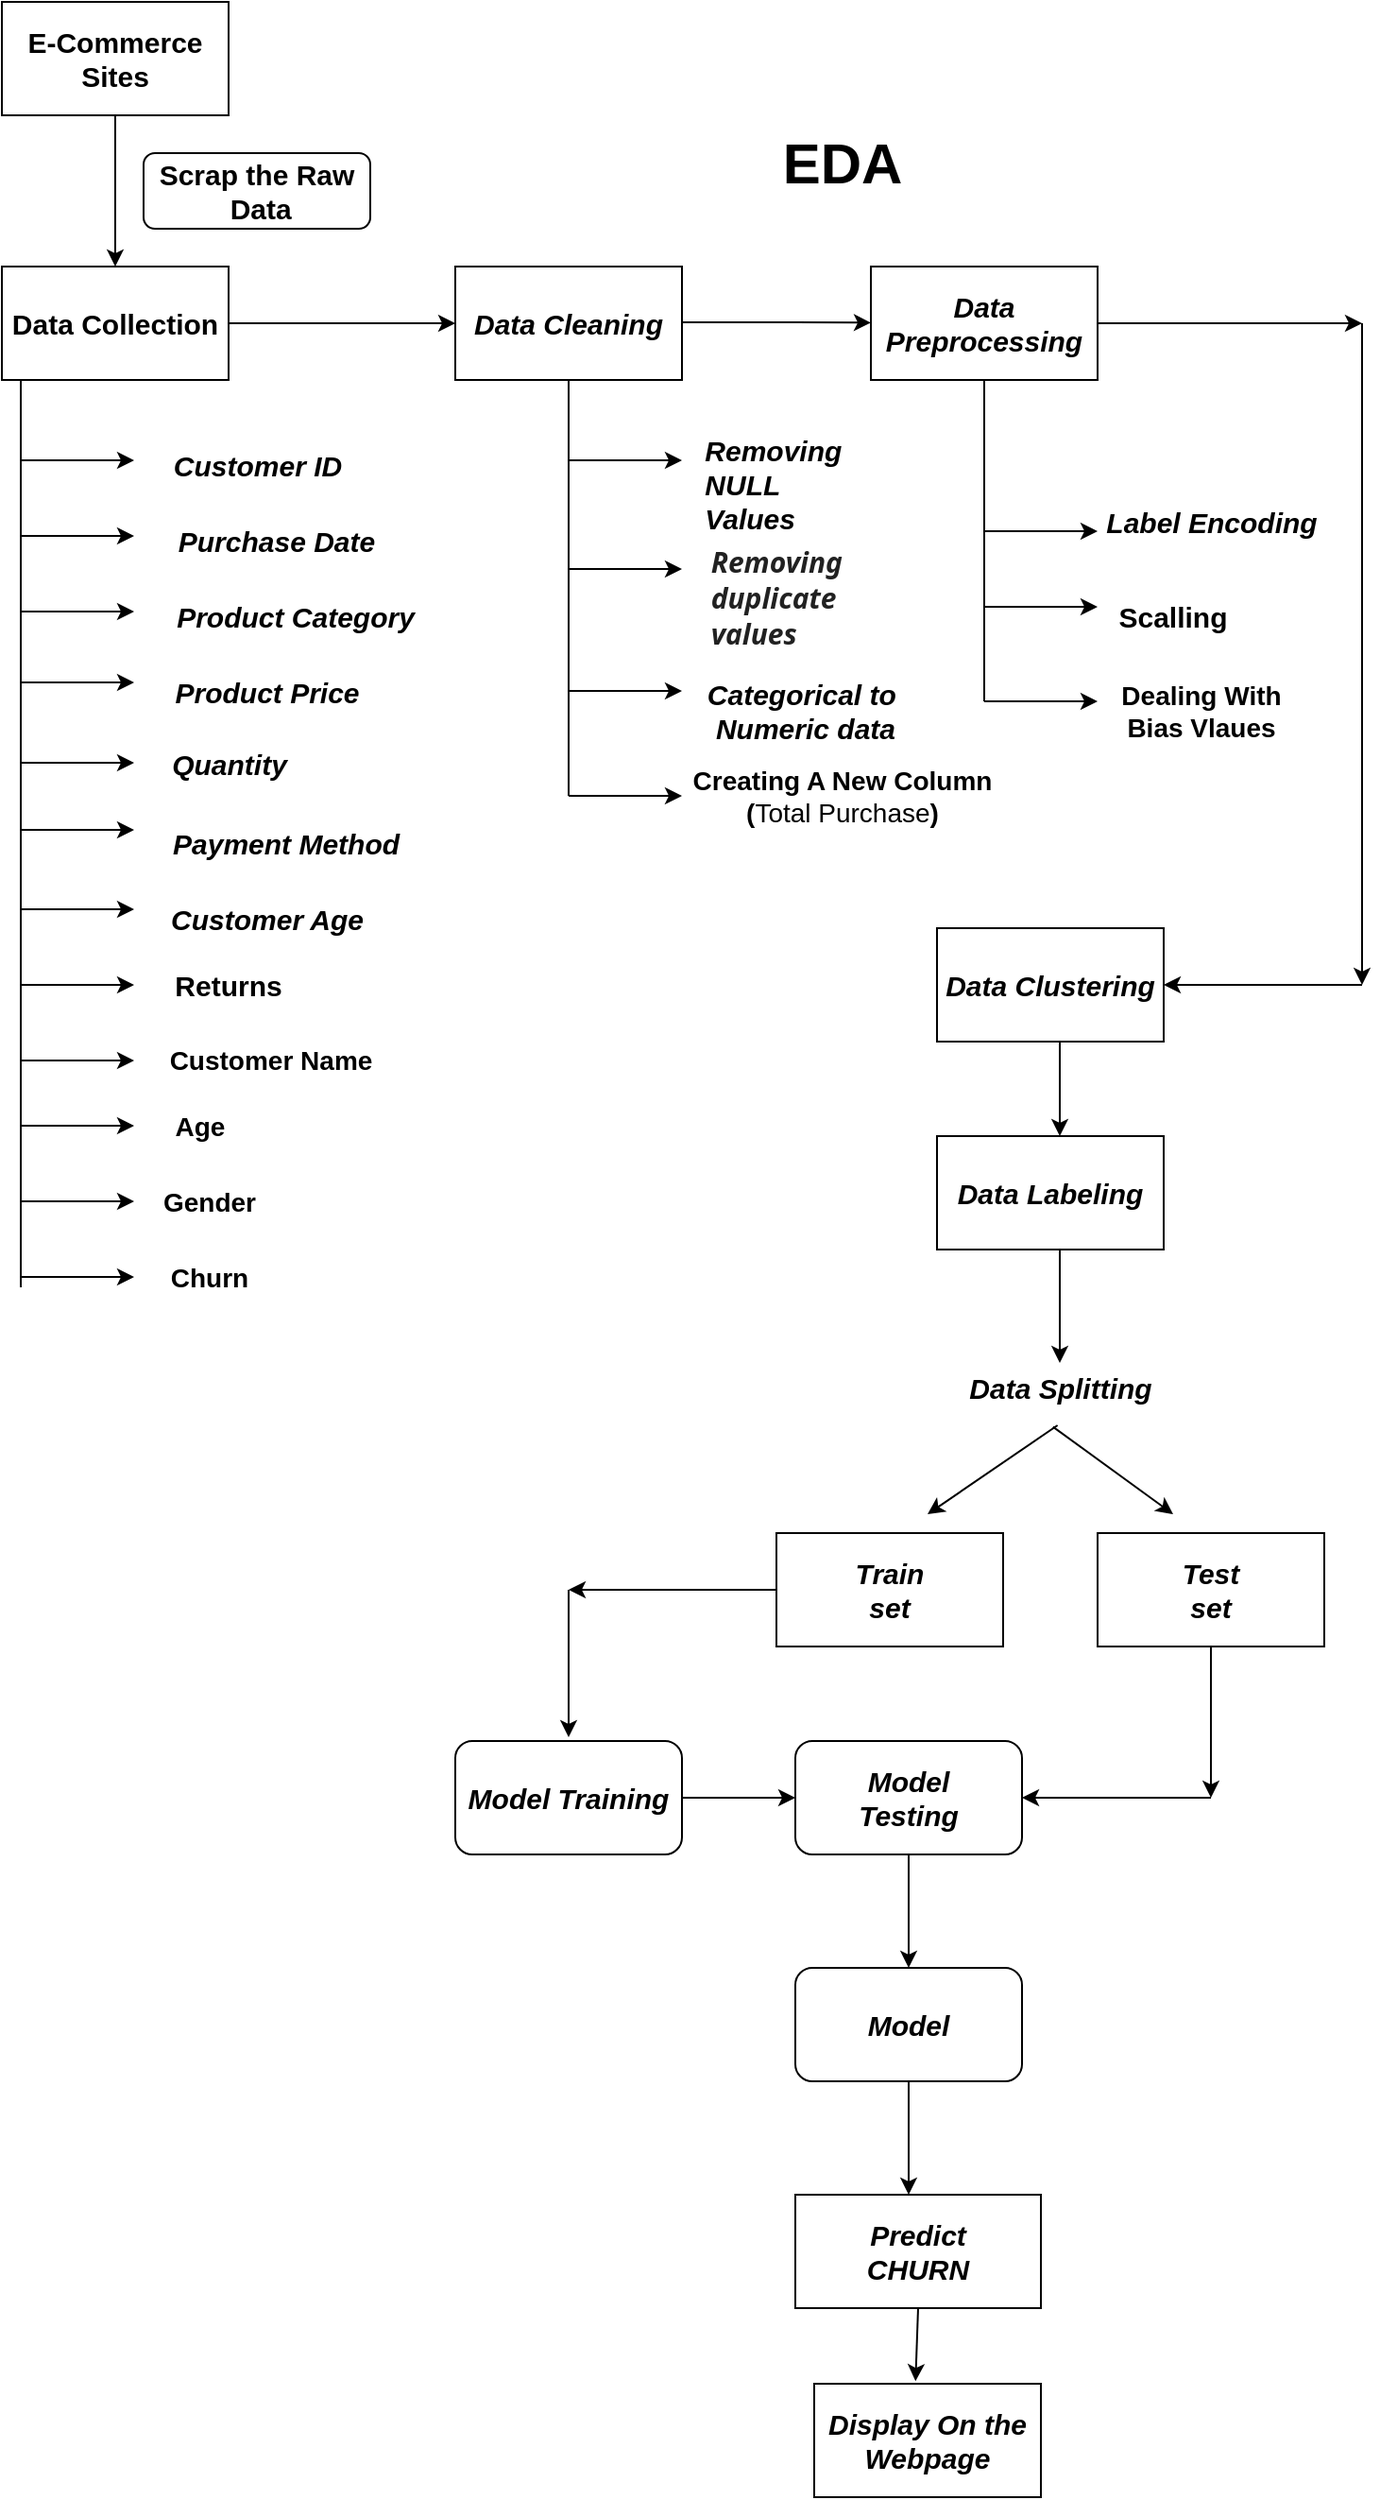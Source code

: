<mxfile version="24.4.8" type="device">
  <diagram name="Flowchart CDAC Project" id="3H7VCfTwJGcNsvzC-saa">
    <mxGraphModel dx="1036" dy="614" grid="1" gridSize="10" guides="1" tooltips="1" connect="1" arrows="1" fold="1" page="1" pageScale="1" pageWidth="827" pageHeight="1169" math="0" shadow="0">
      <root>
        <mxCell id="0" />
        <mxCell id="1" parent="0" />
        <mxCell id="c5Ohos4aBFcbHTDep5dI-3" value="" style="edgeStyle=orthogonalEdgeStyle;rounded=0;orthogonalLoop=1;jettySize=auto;html=1;" parent="1" source="c5Ohos4aBFcbHTDep5dI-1" target="c5Ohos4aBFcbHTDep5dI-2" edge="1">
          <mxGeometry relative="1" as="geometry" />
        </mxCell>
        <mxCell id="c5Ohos4aBFcbHTDep5dI-1" value="&lt;b&gt;&lt;font style=&quot;font-size: 15px;&quot;&gt;E-Commerce Sites&lt;/font&gt;&lt;/b&gt;" style="rounded=0;whiteSpace=wrap;html=1;" parent="1" vertex="1">
          <mxGeometry x="40" y="40" width="120" height="60" as="geometry" />
        </mxCell>
        <mxCell id="c5Ohos4aBFcbHTDep5dI-2" value="&lt;b&gt;&lt;font style=&quot;font-size: 15px;&quot;&gt;Data Collection&lt;/font&gt;&lt;/b&gt;" style="whiteSpace=wrap;html=1;rounded=0;" parent="1" vertex="1">
          <mxGeometry x="40" y="180" width="120" height="60" as="geometry" />
        </mxCell>
        <mxCell id="c5Ohos4aBFcbHTDep5dI-4" value="" style="endArrow=none;html=1;rounded=0;entryX=0.5;entryY=1;entryDx=0;entryDy=0;" parent="1" edge="1">
          <mxGeometry width="50" height="50" relative="1" as="geometry">
            <mxPoint x="50" y="370" as="sourcePoint" />
            <mxPoint x="50" y="240" as="targetPoint" />
            <Array as="points">
              <mxPoint x="50" y="720" />
            </Array>
          </mxGeometry>
        </mxCell>
        <mxCell id="c5Ohos4aBFcbHTDep5dI-5" value="" style="endArrow=classic;html=1;rounded=0;" parent="1" edge="1">
          <mxGeometry width="50" height="50" relative="1" as="geometry">
            <mxPoint x="50" y="282.5" as="sourcePoint" />
            <mxPoint x="110" y="282.5" as="targetPoint" />
            <Array as="points">
              <mxPoint x="110" y="282.5" />
            </Array>
          </mxGeometry>
        </mxCell>
        <mxCell id="c5Ohos4aBFcbHTDep5dI-6" value="" style="endArrow=classic;html=1;rounded=0;" parent="1" edge="1">
          <mxGeometry width="50" height="50" relative="1" as="geometry">
            <mxPoint x="50" y="322.5" as="sourcePoint" />
            <mxPoint x="110" y="322.5" as="targetPoint" />
            <Array as="points">
              <mxPoint x="110" y="322.5" />
            </Array>
          </mxGeometry>
        </mxCell>
        <mxCell id="c5Ohos4aBFcbHTDep5dI-7" value="" style="endArrow=classic;html=1;rounded=0;" parent="1" edge="1">
          <mxGeometry width="50" height="50" relative="1" as="geometry">
            <mxPoint x="50" y="362.5" as="sourcePoint" />
            <mxPoint x="110" y="362.5" as="targetPoint" />
            <Array as="points">
              <mxPoint x="110" y="362.5" />
            </Array>
          </mxGeometry>
        </mxCell>
        <mxCell id="c5Ohos4aBFcbHTDep5dI-8" value="" style="endArrow=classic;html=1;rounded=0;" parent="1" edge="1">
          <mxGeometry width="50" height="50" relative="1" as="geometry">
            <mxPoint x="50" y="400" as="sourcePoint" />
            <mxPoint x="110" y="400" as="targetPoint" />
            <Array as="points">
              <mxPoint x="110" y="400" />
            </Array>
          </mxGeometry>
        </mxCell>
        <mxCell id="c5Ohos4aBFcbHTDep5dI-9" value="" style="endArrow=classic;html=1;rounded=0;" parent="1" edge="1">
          <mxGeometry width="50" height="50" relative="1" as="geometry">
            <mxPoint x="50" y="442.5" as="sourcePoint" />
            <mxPoint x="110" y="442.5" as="targetPoint" />
            <Array as="points">
              <mxPoint x="110" y="442.5" />
            </Array>
          </mxGeometry>
        </mxCell>
        <mxCell id="c5Ohos4aBFcbHTDep5dI-10" value="" style="endArrow=classic;html=1;rounded=0;" parent="1" edge="1">
          <mxGeometry width="50" height="50" relative="1" as="geometry">
            <mxPoint x="50" y="478" as="sourcePoint" />
            <mxPoint x="110" y="478" as="targetPoint" />
            <Array as="points">
              <mxPoint x="110" y="478" />
            </Array>
          </mxGeometry>
        </mxCell>
        <mxCell id="c5Ohos4aBFcbHTDep5dI-11" value="" style="endArrow=classic;html=1;rounded=0;" parent="1" edge="1">
          <mxGeometry width="50" height="50" relative="1" as="geometry">
            <mxPoint x="50" y="520" as="sourcePoint" />
            <mxPoint x="110" y="520" as="targetPoint" />
            <Array as="points">
              <mxPoint x="110" y="520" />
            </Array>
          </mxGeometry>
        </mxCell>
        <mxCell id="c5Ohos4aBFcbHTDep5dI-12" value="&lt;i&gt;&lt;b&gt;&lt;font style=&quot;font-size: 15px;&quot;&gt;Customer ID&lt;/font&gt;&lt;/b&gt;&lt;/i&gt;" style="text;html=1;align=center;verticalAlign=middle;resizable=0;points=[];autosize=1;strokeColor=none;fillColor=none;" parent="1" vertex="1">
          <mxGeometry x="120" y="270" width="110" height="30" as="geometry" />
        </mxCell>
        <mxCell id="c5Ohos4aBFcbHTDep5dI-13" value="&lt;b&gt;&lt;i&gt;&lt;font style=&quot;font-size: 15px;&quot;&gt;Purchase Date&lt;/font&gt;&lt;/i&gt;&lt;/b&gt;" style="text;html=1;align=center;verticalAlign=middle;resizable=0;points=[];autosize=1;strokeColor=none;fillColor=none;" parent="1" vertex="1">
          <mxGeometry x="120" y="310" width="130" height="30" as="geometry" />
        </mxCell>
        <mxCell id="c5Ohos4aBFcbHTDep5dI-14" value="&lt;b&gt;&lt;i&gt;&lt;font style=&quot;font-size: 15px;&quot;&gt;Product Category&lt;/font&gt;&lt;/i&gt;&lt;/b&gt;" style="text;html=1;align=center;verticalAlign=middle;resizable=0;points=[];autosize=1;strokeColor=none;fillColor=none;" parent="1" vertex="1">
          <mxGeometry x="120" y="350" width="150" height="30" as="geometry" />
        </mxCell>
        <mxCell id="c5Ohos4aBFcbHTDep5dI-15" value="&lt;b&gt;&lt;i&gt;&lt;font style=&quot;font-size: 15px;&quot;&gt;Product Price&lt;/font&gt;&lt;/i&gt;&lt;/b&gt;" style="text;html=1;align=center;verticalAlign=middle;resizable=0;points=[];autosize=1;strokeColor=none;fillColor=none;" parent="1" vertex="1">
          <mxGeometry x="120" y="390" width="120" height="30" as="geometry" />
        </mxCell>
        <mxCell id="c5Ohos4aBFcbHTDep5dI-16" value="&lt;b&gt;&lt;i&gt;&lt;font style=&quot;font-size: 15px;&quot;&gt;Quantity&lt;/font&gt;&lt;/i&gt;&lt;/b&gt;" style="text;html=1;align=center;verticalAlign=middle;resizable=0;points=[];autosize=1;strokeColor=none;fillColor=none;" parent="1" vertex="1">
          <mxGeometry x="120" y="428" width="80" height="30" as="geometry" />
        </mxCell>
        <mxCell id="c5Ohos4aBFcbHTDep5dI-17" value="&lt;b&gt;&lt;i&gt;&lt;font style=&quot;font-size: 15px;&quot;&gt;Payment Method&lt;/font&gt;&lt;/i&gt;&lt;/b&gt;" style="text;html=1;align=center;verticalAlign=middle;resizable=0;points=[];autosize=1;strokeColor=none;fillColor=none;" parent="1" vertex="1">
          <mxGeometry x="120" y="470" width="140" height="30" as="geometry" />
        </mxCell>
        <mxCell id="c5Ohos4aBFcbHTDep5dI-18" value="&lt;b&gt;&lt;i&gt;&lt;font style=&quot;font-size: 15px;&quot;&gt;Customer Age&lt;/font&gt;&lt;/i&gt;&lt;/b&gt;" style="text;html=1;align=center;verticalAlign=middle;resizable=0;points=[];autosize=1;strokeColor=none;fillColor=none;" parent="1" vertex="1">
          <mxGeometry x="115" y="510" width="130" height="30" as="geometry" />
        </mxCell>
        <mxCell id="c5Ohos4aBFcbHTDep5dI-19" value="&lt;span style=&quot;font-size: 15px;&quot;&gt;&lt;b&gt;Scrap the Raw&lt;/b&gt;&lt;/span&gt;&lt;div&gt;&lt;span style=&quot;font-size: 15px;&quot;&gt;&lt;b&gt;&amp;nbsp;Data&lt;/b&gt;&lt;/span&gt;&lt;/div&gt;" style="rounded=1;whiteSpace=wrap;html=1;" parent="1" vertex="1">
          <mxGeometry x="115" y="120" width="120" height="40" as="geometry" />
        </mxCell>
        <mxCell id="c5Ohos4aBFcbHTDep5dI-20" value="" style="endArrow=classic;html=1;rounded=0;exitX=1;exitY=0.5;exitDx=0;exitDy=0;" parent="1" source="c5Ohos4aBFcbHTDep5dI-2" edge="1">
          <mxGeometry width="50" height="50" relative="1" as="geometry">
            <mxPoint x="240" y="220" as="sourcePoint" />
            <mxPoint x="280" y="210" as="targetPoint" />
          </mxGeometry>
        </mxCell>
        <mxCell id="c5Ohos4aBFcbHTDep5dI-22" value="&lt;b&gt;&lt;i&gt;&lt;font style=&quot;font-size: 15px;&quot;&gt;Data Cleaning&lt;/font&gt;&lt;/i&gt;&lt;/b&gt;" style="rounded=0;whiteSpace=wrap;html=1;" parent="1" vertex="1">
          <mxGeometry x="280" y="180" width="120" height="60" as="geometry" />
        </mxCell>
        <mxCell id="c5Ohos4aBFcbHTDep5dI-47" value="" style="endArrow=none;html=1;rounded=0;entryX=0.5;entryY=1;entryDx=0;entryDy=0;" parent="1" target="c5Ohos4aBFcbHTDep5dI-22" edge="1">
          <mxGeometry width="50" height="50" relative="1" as="geometry">
            <mxPoint x="340" y="460" as="sourcePoint" />
            <mxPoint x="440" y="250" as="targetPoint" />
          </mxGeometry>
        </mxCell>
        <mxCell id="c5Ohos4aBFcbHTDep5dI-49" value="" style="endArrow=classic;html=1;rounded=0;" parent="1" edge="1">
          <mxGeometry width="50" height="50" relative="1" as="geometry">
            <mxPoint x="340" y="282.5" as="sourcePoint" />
            <mxPoint x="400" y="282.5" as="targetPoint" />
            <Array as="points">
              <mxPoint x="400" y="282.5" />
            </Array>
          </mxGeometry>
        </mxCell>
        <mxCell id="c5Ohos4aBFcbHTDep5dI-50" value="&lt;b&gt;&lt;i&gt;&lt;font style=&quot;font-size: 15px;&quot;&gt;Removing&amp;nbsp;&lt;/font&gt;&lt;/i&gt;&lt;/b&gt;&lt;div&gt;&lt;div style=&quot;text-align: left;&quot;&gt;&lt;b style=&quot;background-color: initial;&quot;&gt;&lt;i&gt;&lt;font style=&quot;font-size: 15px;&quot;&gt;NULL&amp;nbsp;&lt;/font&gt;&lt;/i&gt;&lt;/b&gt;&lt;/div&gt;&lt;div&gt;&lt;div style=&quot;text-align: left;&quot;&gt;&lt;b&gt;&lt;i&gt;&lt;font style=&quot;font-size: 15px;&quot;&gt;Values&lt;/font&gt;&lt;/i&gt;&lt;/b&gt;&lt;/div&gt;&lt;/div&gt;&lt;/div&gt;" style="text;html=1;align=center;verticalAlign=middle;resizable=0;points=[];autosize=1;strokeColor=none;fillColor=none;" parent="1" vertex="1">
          <mxGeometry x="400" y="260" width="100" height="70" as="geometry" />
        </mxCell>
        <mxCell id="c5Ohos4aBFcbHTDep5dI-51" value="" style="endArrow=classic;html=1;rounded=0;" parent="1" edge="1">
          <mxGeometry width="50" height="50" relative="1" as="geometry">
            <mxPoint x="340" y="340" as="sourcePoint" />
            <mxPoint x="400" y="340" as="targetPoint" />
            <Array as="points">
              <mxPoint x="400" y="340" />
            </Array>
          </mxGeometry>
        </mxCell>
        <mxCell id="c5Ohos4aBFcbHTDep5dI-52" value="&lt;h3 style=&quot;line-height: var(--jp-content-heading-line-height); margin-top: calc(0.5 * var(--jp-content-heading-margin-top)); margin-bottom: calc(0.5 * var(--jp-content-heading-margin-bottom)); color: rgba(0, 0, 0, 0.87); font-family: system-ui, -apple-system, blinkmacsystemfont, &amp;quot;Segoe UI&amp;quot;, helvetica, arial, sans-serif, &amp;quot;Apple Color Emoji&amp;quot;, &amp;quot;Segoe UI Emoji&amp;quot;, &amp;quot;Segoe UI Symbol&amp;quot;; text-align: start; text-wrap: wrap; background-color: rgb(255, 255, 255);&quot; id=&quot;Removing-duplicate-values:&quot;&gt;&lt;i style=&quot;&quot;&gt;&lt;font style=&quot;font-size: 15px;&quot;&gt;Removing duplicate&amp;nbsp;&lt;/font&gt;&lt;/i&gt;&lt;/h3&gt;&lt;h3 style=&quot;line-height: var(--jp-content-heading-line-height); margin-top: calc(0.5 * var(--jp-content-heading-margin-top)); margin-bottom: calc(0.5 * var(--jp-content-heading-margin-bottom)); color: rgba(0, 0, 0, 0.87); font-family: system-ui, -apple-system, blinkmacsystemfont, &amp;quot;Segoe UI&amp;quot;, helvetica, arial, sans-serif, &amp;quot;Apple Color Emoji&amp;quot;, &amp;quot;Segoe UI Emoji&amp;quot;, &amp;quot;Segoe UI Symbol&amp;quot;; text-align: start; text-wrap: wrap; background-color: rgb(255, 255, 255);&quot; id=&quot;Removing-duplicate-values:&quot;&gt;&lt;i style=&quot;&quot;&gt;&lt;font style=&quot;font-size: 15px;&quot;&gt;values&lt;/font&gt;&lt;/i&gt;&lt;/h3&gt;" style="text;html=1;align=center;verticalAlign=middle;resizable=0;points=[];autosize=1;strokeColor=none;fillColor=none;" parent="1" vertex="1">
          <mxGeometry x="365" y="330" width="170" height="50" as="geometry" />
        </mxCell>
        <mxCell id="c5Ohos4aBFcbHTDep5dI-54" value="" style="endArrow=classic;html=1;rounded=0;" parent="1" edge="1">
          <mxGeometry width="50" height="50" relative="1" as="geometry">
            <mxPoint x="340" y="404.5" as="sourcePoint" />
            <mxPoint x="400" y="404.5" as="targetPoint" />
            <Array as="points">
              <mxPoint x="400" y="404.5" />
            </Array>
          </mxGeometry>
        </mxCell>
        <mxCell id="c5Ohos4aBFcbHTDep5dI-55" value="&lt;b style=&quot;font-size: 15px;&quot;&gt;&lt;i&gt;&lt;font style=&quot;font-size: 15px;&quot;&gt;Categorical to&amp;nbsp;&lt;/font&gt;&lt;/i&gt;&lt;/b&gt;&lt;div style=&quot;&quot;&gt;&lt;font size=&quot;1&quot; style=&quot;&quot;&gt;&lt;b style=&quot;&quot;&gt;&lt;i style=&quot;font-size: 15px;&quot;&gt;Numeric data&lt;/i&gt;&lt;/b&gt;&lt;/font&gt;&lt;/div&gt;" style="text;html=1;align=center;verticalAlign=middle;resizable=0;points=[];autosize=1;strokeColor=none;fillColor=none;" parent="1" vertex="1">
          <mxGeometry x="400" y="390" width="130" height="50" as="geometry" />
        </mxCell>
        <mxCell id="c5Ohos4aBFcbHTDep5dI-56" value="" style="endArrow=classic;html=1;rounded=0;" parent="1" target="c5Ohos4aBFcbHTDep5dI-57" edge="1">
          <mxGeometry width="50" height="50" relative="1" as="geometry">
            <mxPoint x="400" y="209.5" as="sourcePoint" />
            <mxPoint x="460" y="209.5" as="targetPoint" />
            <Array as="points">
              <mxPoint x="460" y="209.5" />
            </Array>
          </mxGeometry>
        </mxCell>
        <mxCell id="c5Ohos4aBFcbHTDep5dI-57" value="&lt;b&gt;&lt;i&gt;&lt;font style=&quot;font-size: 15px;&quot;&gt;Data Preprocessing&lt;/font&gt;&lt;/i&gt;&lt;/b&gt;" style="rounded=0;whiteSpace=wrap;html=1;" parent="1" vertex="1">
          <mxGeometry x="500" y="180" width="120" height="60" as="geometry" />
        </mxCell>
        <mxCell id="c5Ohos4aBFcbHTDep5dI-58" value="" style="endArrow=none;html=1;rounded=0;entryX=0.5;entryY=1;entryDx=0;entryDy=0;" parent="1" target="c5Ohos4aBFcbHTDep5dI-57" edge="1">
          <mxGeometry width="50" height="50" relative="1" as="geometry">
            <mxPoint x="560" y="410" as="sourcePoint" />
            <mxPoint x="440" y="230" as="targetPoint" />
          </mxGeometry>
        </mxCell>
        <mxCell id="c5Ohos4aBFcbHTDep5dI-59" value="" style="endArrow=classic;html=1;rounded=0;" parent="1" edge="1">
          <mxGeometry width="50" height="50" relative="1" as="geometry">
            <mxPoint x="560" y="320" as="sourcePoint" />
            <mxPoint x="620" y="320" as="targetPoint" />
            <Array as="points">
              <mxPoint x="620" y="320" />
            </Array>
          </mxGeometry>
        </mxCell>
        <mxCell id="c5Ohos4aBFcbHTDep5dI-60" value="&lt;div&gt;&lt;span style=&quot;font-size: 15px;&quot;&gt;&lt;b&gt;&lt;i&gt;Label Encoding&lt;/i&gt;&lt;/b&gt;&lt;/span&gt;&lt;/div&gt;" style="text;html=1;align=center;verticalAlign=middle;resizable=0;points=[];autosize=1;strokeColor=none;fillColor=none;" parent="1" vertex="1">
          <mxGeometry x="610" y="300" width="140" height="30" as="geometry" />
        </mxCell>
        <mxCell id="c5Ohos4aBFcbHTDep5dI-61" value="" style="endArrow=classic;html=1;rounded=0;exitX=1;exitY=0.5;exitDx=0;exitDy=0;" parent="1" source="c5Ohos4aBFcbHTDep5dI-57" edge="1">
          <mxGeometry width="50" height="50" relative="1" as="geometry">
            <mxPoint x="670" y="235" as="sourcePoint" />
            <mxPoint x="760" y="210" as="targetPoint" />
          </mxGeometry>
        </mxCell>
        <mxCell id="c5Ohos4aBFcbHTDep5dI-62" value="" style="endArrow=classic;html=1;rounded=0;" parent="1" edge="1">
          <mxGeometry width="50" height="50" relative="1" as="geometry">
            <mxPoint x="760" y="210" as="sourcePoint" />
            <mxPoint x="760" y="560" as="targetPoint" />
          </mxGeometry>
        </mxCell>
        <mxCell id="c5Ohos4aBFcbHTDep5dI-64" value="" style="endArrow=classic;html=1;rounded=0;" parent="1" target="c5Ohos4aBFcbHTDep5dI-65" edge="1">
          <mxGeometry width="50" height="50" relative="1" as="geometry">
            <mxPoint x="760" y="560" as="sourcePoint" />
            <mxPoint x="640" y="560" as="targetPoint" />
          </mxGeometry>
        </mxCell>
        <mxCell id="c5Ohos4aBFcbHTDep5dI-65" value="&lt;b&gt;&lt;font style=&quot;font-size: 15px;&quot;&gt;&lt;i&gt;Data Clustering&lt;/i&gt;&lt;/font&gt;&lt;/b&gt;" style="rounded=0;whiteSpace=wrap;html=1;" parent="1" vertex="1">
          <mxGeometry x="535" y="530" width="120" height="60" as="geometry" />
        </mxCell>
        <mxCell id="c5Ohos4aBFcbHTDep5dI-67" value="" style="endArrow=classic;html=1;rounded=0;" parent="1" edge="1">
          <mxGeometry width="50" height="50" relative="1" as="geometry">
            <mxPoint x="600" y="590" as="sourcePoint" />
            <mxPoint x="600" y="640" as="targetPoint" />
          </mxGeometry>
        </mxCell>
        <mxCell id="c5Ohos4aBFcbHTDep5dI-68" value="&lt;b&gt;&lt;i&gt;&lt;font style=&quot;font-size: 15px;&quot;&gt;Data Labeling&lt;/font&gt;&lt;/i&gt;&lt;/b&gt;" style="rounded=0;whiteSpace=wrap;html=1;" parent="1" vertex="1">
          <mxGeometry x="535" y="640" width="120" height="60" as="geometry" />
        </mxCell>
        <mxCell id="c5Ohos4aBFcbHTDep5dI-69" value="" style="endArrow=classic;html=1;rounded=0;" parent="1" edge="1">
          <mxGeometry width="50" height="50" relative="1" as="geometry">
            <mxPoint x="600" y="700" as="sourcePoint" />
            <mxPoint x="600" y="760" as="targetPoint" />
          </mxGeometry>
        </mxCell>
        <mxCell id="c5Ohos4aBFcbHTDep5dI-70" value="&lt;b&gt;&lt;i&gt;&lt;font style=&quot;font-size: 15px;&quot;&gt;Data Splitting&lt;/font&gt;&lt;/i&gt;&lt;/b&gt;" style="text;html=1;align=center;verticalAlign=middle;resizable=0;points=[];autosize=1;strokeColor=none;fillColor=none;" parent="1" vertex="1">
          <mxGeometry x="540" y="758" width="120" height="30" as="geometry" />
        </mxCell>
        <mxCell id="c5Ohos4aBFcbHTDep5dI-73" value="" style="endArrow=classic;html=1;rounded=0;exitX=0.49;exitY=1.167;exitDx=0;exitDy=0;exitPerimeter=0;" parent="1" source="c5Ohos4aBFcbHTDep5dI-70" edge="1">
          <mxGeometry width="50" height="50" relative="1" as="geometry">
            <mxPoint x="390" y="620" as="sourcePoint" />
            <mxPoint x="530" y="840" as="targetPoint" />
          </mxGeometry>
        </mxCell>
        <mxCell id="c5Ohos4aBFcbHTDep5dI-75" value="" style="endArrow=classic;html=1;rounded=0;exitX=0.47;exitY=1.193;exitDx=0;exitDy=0;exitPerimeter=0;" parent="1" source="c5Ohos4aBFcbHTDep5dI-70" edge="1">
          <mxGeometry width="50" height="50" relative="1" as="geometry">
            <mxPoint x="600" y="800" as="sourcePoint" />
            <mxPoint x="660" y="840" as="targetPoint" />
          </mxGeometry>
        </mxCell>
        <mxCell id="c5Ohos4aBFcbHTDep5dI-77" value="&lt;span style=&quot;text-wrap: nowrap; font-size: 15px;&quot;&gt;&lt;b style=&quot;&quot;&gt;&lt;i&gt;Train&lt;/i&gt;&lt;/b&gt;&lt;/span&gt;&lt;div style=&quot;text-wrap: nowrap; font-size: 15px;&quot;&gt;&lt;b style=&quot;&quot;&gt;&lt;i&gt;set&lt;/i&gt;&lt;/b&gt;&lt;/div&gt;" style="rounded=0;whiteSpace=wrap;html=1;" parent="1" vertex="1">
          <mxGeometry x="450" y="850" width="120" height="60" as="geometry" />
        </mxCell>
        <mxCell id="c5Ohos4aBFcbHTDep5dI-78" value="&lt;span style=&quot;text-wrap: nowrap; font-size: 15px;&quot;&gt;&lt;b&gt;&lt;i&gt;Test&lt;/i&gt;&lt;/b&gt;&lt;/span&gt;&lt;div style=&quot;text-wrap: nowrap; font-size: 15px;&quot;&gt;&lt;b&gt;&lt;i&gt;set&lt;/i&gt;&lt;/b&gt;&lt;/div&gt;" style="rounded=0;whiteSpace=wrap;html=1;" parent="1" vertex="1">
          <mxGeometry x="620" y="850" width="120" height="60" as="geometry" />
        </mxCell>
        <mxCell id="c5Ohos4aBFcbHTDep5dI-79" value="&lt;b&gt;&lt;i&gt;&lt;font style=&quot;font-size: 15px;&quot;&gt;Model Training&lt;/font&gt;&lt;/i&gt;&lt;/b&gt;" style="rounded=1;whiteSpace=wrap;html=1;" parent="1" vertex="1">
          <mxGeometry x="280" y="960" width="120" height="60" as="geometry" />
        </mxCell>
        <mxCell id="c5Ohos4aBFcbHTDep5dI-80" value="" style="endArrow=classic;html=1;rounded=0;exitX=0;exitY=0.5;exitDx=0;exitDy=0;" parent="1" source="c5Ohos4aBFcbHTDep5dI-77" edge="1">
          <mxGeometry width="50" height="50" relative="1" as="geometry">
            <mxPoint x="315" y="890" as="sourcePoint" />
            <mxPoint x="340" y="880" as="targetPoint" />
          </mxGeometry>
        </mxCell>
        <mxCell id="c5Ohos4aBFcbHTDep5dI-81" value="" style="endArrow=classic;html=1;rounded=0;" parent="1" edge="1">
          <mxGeometry width="50" height="50" relative="1" as="geometry">
            <mxPoint x="340" y="880" as="sourcePoint" />
            <mxPoint x="340" y="958" as="targetPoint" />
          </mxGeometry>
        </mxCell>
        <mxCell id="c5Ohos4aBFcbHTDep5dI-82" value="&lt;b&gt;&lt;i&gt;&lt;font style=&quot;font-size: 15px;&quot;&gt;Model&lt;/font&gt;&lt;/i&gt;&lt;/b&gt;&lt;div&gt;&lt;b&gt;&lt;i&gt;&lt;font style=&quot;font-size: 15px;&quot;&gt;Testing&lt;/font&gt;&lt;/i&gt;&lt;/b&gt;&lt;/div&gt;" style="rounded=1;whiteSpace=wrap;html=1;" parent="1" vertex="1">
          <mxGeometry x="460" y="960" width="120" height="60" as="geometry" />
        </mxCell>
        <mxCell id="c5Ohos4aBFcbHTDep5dI-83" value="" style="endArrow=classic;html=1;rounded=0;exitX=1;exitY=0.5;exitDx=0;exitDy=0;entryX=0;entryY=0.5;entryDx=0;entryDy=0;" parent="1" source="c5Ohos4aBFcbHTDep5dI-79" target="c5Ohos4aBFcbHTDep5dI-82" edge="1">
          <mxGeometry width="50" height="50" relative="1" as="geometry">
            <mxPoint x="390" y="920" as="sourcePoint" />
            <mxPoint x="440" y="870" as="targetPoint" />
          </mxGeometry>
        </mxCell>
        <mxCell id="c5Ohos4aBFcbHTDep5dI-84" value="" style="endArrow=classic;html=1;rounded=0;exitX=0.5;exitY=1;exitDx=0;exitDy=0;" parent="1" source="c5Ohos4aBFcbHTDep5dI-78" edge="1">
          <mxGeometry width="50" height="50" relative="1" as="geometry">
            <mxPoint x="390" y="920" as="sourcePoint" />
            <mxPoint x="680" y="990" as="targetPoint" />
          </mxGeometry>
        </mxCell>
        <mxCell id="c5Ohos4aBFcbHTDep5dI-85" value="" style="endArrow=classic;html=1;rounded=0;entryX=1;entryY=0.5;entryDx=0;entryDy=0;" parent="1" target="c5Ohos4aBFcbHTDep5dI-82" edge="1">
          <mxGeometry width="50" height="50" relative="1" as="geometry">
            <mxPoint x="680" y="990" as="sourcePoint" />
            <mxPoint x="440" y="870" as="targetPoint" />
          </mxGeometry>
        </mxCell>
        <mxCell id="c5Ohos4aBFcbHTDep5dI-86" value="" style="endArrow=classic;html=1;rounded=0;exitX=0.5;exitY=1;exitDx=0;exitDy=0;" parent="1" source="c5Ohos4aBFcbHTDep5dI-82" edge="1">
          <mxGeometry width="50" height="50" relative="1" as="geometry">
            <mxPoint x="390" y="1080" as="sourcePoint" />
            <mxPoint x="520" y="1080" as="targetPoint" />
          </mxGeometry>
        </mxCell>
        <mxCell id="c5Ohos4aBFcbHTDep5dI-87" value="&lt;b&gt;&lt;i&gt;&lt;font style=&quot;font-size: 15px;&quot;&gt;Model&lt;/font&gt;&lt;/i&gt;&lt;/b&gt;" style="rounded=1;whiteSpace=wrap;html=1;" parent="1" vertex="1">
          <mxGeometry x="460" y="1080" width="120" height="60" as="geometry" />
        </mxCell>
        <mxCell id="c5Ohos4aBFcbHTDep5dI-88" value="" style="endArrow=classic;html=1;rounded=0;exitX=0.5;exitY=1;exitDx=0;exitDy=0;" parent="1" source="c5Ohos4aBFcbHTDep5dI-87" edge="1">
          <mxGeometry width="50" height="50" relative="1" as="geometry">
            <mxPoint x="365" y="1140" as="sourcePoint" />
            <mxPoint x="520" y="1200" as="targetPoint" />
          </mxGeometry>
        </mxCell>
        <mxCell id="c5Ohos4aBFcbHTDep5dI-100" value="&lt;b style=&quot;font-size: 15px;&quot;&gt;&lt;i&gt;&lt;font style=&quot;font-size: 15px;&quot;&gt;Predict&lt;/font&gt;&lt;/i&gt;&lt;/b&gt;&lt;div&gt;&lt;b style=&quot;font-size: 15px;&quot;&gt;&lt;i&gt;&lt;font style=&quot;font-size: 15px;&quot;&gt;CHURN&lt;/font&gt;&lt;/i&gt;&lt;/b&gt;&lt;/div&gt;" style="rounded=0;whiteSpace=wrap;html=1;" parent="1" vertex="1">
          <mxGeometry x="460" y="1200" width="130" height="60" as="geometry" />
        </mxCell>
        <mxCell id="c5Ohos4aBFcbHTDep5dI-101" value="&lt;b&gt;&lt;i&gt;&lt;font style=&quot;font-size: 15px;&quot;&gt;Display On the Webpage&lt;/font&gt;&lt;/i&gt;&lt;/b&gt;" style="rounded=0;whiteSpace=wrap;html=1;" parent="1" vertex="1">
          <mxGeometry x="470" y="1300" width="120" height="60" as="geometry" />
        </mxCell>
        <mxCell id="c5Ohos4aBFcbHTDep5dI-102" value="" style="endArrow=classic;html=1;rounded=0;exitX=0.5;exitY=1;exitDx=0;exitDy=0;entryX=0.447;entryY=-0.023;entryDx=0;entryDy=0;entryPerimeter=0;" parent="1" source="c5Ohos4aBFcbHTDep5dI-100" target="c5Ohos4aBFcbHTDep5dI-101" edge="1">
          <mxGeometry width="50" height="50" relative="1" as="geometry">
            <mxPoint x="390" y="1190" as="sourcePoint" />
            <mxPoint x="530" y="1280" as="targetPoint" />
          </mxGeometry>
        </mxCell>
        <mxCell id="eDugz8rRLbKDEBV2RkkK-4" value="&lt;b&gt;&lt;font style=&quot;font-size: 15px;&quot;&gt;Returns&lt;/font&gt;&lt;/b&gt;" style="text;strokeColor=none;align=center;fillColor=none;html=1;verticalAlign=middle;whiteSpace=wrap;rounded=0;" parent="1" vertex="1">
          <mxGeometry x="120" y="545" width="80" height="30" as="geometry" />
        </mxCell>
        <mxCell id="eDugz8rRLbKDEBV2RkkK-5" value="&lt;b&gt;&lt;font style=&quot;font-size: 14px;&quot;&gt;Customer Name&lt;/font&gt;&lt;/b&gt;" style="text;strokeColor=none;align=center;fillColor=none;html=1;verticalAlign=middle;whiteSpace=wrap;rounded=0;" parent="1" vertex="1">
          <mxGeometry x="105" y="585" width="155" height="30" as="geometry" />
        </mxCell>
        <mxCell id="eDugz8rRLbKDEBV2RkkK-6" value="&lt;b&gt;&lt;font style=&quot;font-size: 14px;&quot;&gt;Age&lt;/font&gt;&lt;/b&gt;" style="text;strokeColor=none;align=center;fillColor=none;html=1;verticalAlign=middle;whiteSpace=wrap;rounded=0;" parent="1" vertex="1">
          <mxGeometry x="115" y="620" width="60" height="30" as="geometry" />
        </mxCell>
        <mxCell id="eDugz8rRLbKDEBV2RkkK-8" value="&lt;b&gt;&lt;font style=&quot;font-size: 14px;&quot;&gt;Gender&lt;/font&gt;&lt;/b&gt;" style="text;strokeColor=none;align=center;fillColor=none;html=1;verticalAlign=middle;whiteSpace=wrap;rounded=0;" parent="1" vertex="1">
          <mxGeometry x="120" y="660" width="60" height="30" as="geometry" />
        </mxCell>
        <mxCell id="eDugz8rRLbKDEBV2RkkK-9" value="&lt;b&gt;&lt;font style=&quot;font-size: 14px;&quot;&gt;Churn&lt;/font&gt;&lt;/b&gt;" style="text;strokeColor=none;align=center;fillColor=none;html=1;verticalAlign=middle;whiteSpace=wrap;rounded=0;" parent="1" vertex="1">
          <mxGeometry x="120" y="700" width="60" height="30" as="geometry" />
        </mxCell>
        <mxCell id="eDugz8rRLbKDEBV2RkkK-12" value="" style="endArrow=classic;html=1;rounded=0;" parent="1" edge="1">
          <mxGeometry width="50" height="50" relative="1" as="geometry">
            <mxPoint x="50" y="560" as="sourcePoint" />
            <mxPoint x="110" y="560" as="targetPoint" />
          </mxGeometry>
        </mxCell>
        <mxCell id="eDugz8rRLbKDEBV2RkkK-13" value="" style="endArrow=classic;html=1;rounded=0;" parent="1" edge="1">
          <mxGeometry width="50" height="50" relative="1" as="geometry">
            <mxPoint x="50" y="600" as="sourcePoint" />
            <mxPoint x="110" y="600" as="targetPoint" />
          </mxGeometry>
        </mxCell>
        <mxCell id="eDugz8rRLbKDEBV2RkkK-14" value="" style="endArrow=classic;html=1;rounded=0;" parent="1" edge="1">
          <mxGeometry width="50" height="50" relative="1" as="geometry">
            <mxPoint x="50" y="634.5" as="sourcePoint" />
            <mxPoint x="110" y="634.5" as="targetPoint" />
          </mxGeometry>
        </mxCell>
        <mxCell id="eDugz8rRLbKDEBV2RkkK-15" value="" style="endArrow=classic;html=1;rounded=0;" parent="1" edge="1">
          <mxGeometry width="50" height="50" relative="1" as="geometry">
            <mxPoint x="50" y="674.5" as="sourcePoint" />
            <mxPoint x="110" y="674.5" as="targetPoint" />
          </mxGeometry>
        </mxCell>
        <mxCell id="eDugz8rRLbKDEBV2RkkK-16" value="" style="endArrow=classic;html=1;rounded=0;" parent="1" edge="1">
          <mxGeometry width="50" height="50" relative="1" as="geometry">
            <mxPoint x="50" y="714.5" as="sourcePoint" />
            <mxPoint x="110" y="714.5" as="targetPoint" />
          </mxGeometry>
        </mxCell>
        <mxCell id="eDugz8rRLbKDEBV2RkkK-17" value="&lt;span style=&quot;font-size: 14px;&quot;&gt;&lt;b&gt;Creating A New Column (&lt;/b&gt;Total Purchase&lt;b&gt;)&lt;/b&gt;&lt;/span&gt;" style="text;strokeColor=none;align=center;fillColor=none;html=1;verticalAlign=middle;whiteSpace=wrap;rounded=0;" parent="1" vertex="1">
          <mxGeometry x="400" y="440" width="170" height="40" as="geometry" />
        </mxCell>
        <mxCell id="eDugz8rRLbKDEBV2RkkK-18" value="" style="endArrow=classic;html=1;rounded=0;entryX=0;entryY=0.5;entryDx=0;entryDy=0;" parent="1" target="eDugz8rRLbKDEBV2RkkK-17" edge="1">
          <mxGeometry width="50" height="50" relative="1" as="geometry">
            <mxPoint x="340" y="460" as="sourcePoint" />
            <mxPoint x="440" y="430" as="targetPoint" />
          </mxGeometry>
        </mxCell>
        <mxCell id="eDugz8rRLbKDEBV2RkkK-19" value="&lt;b&gt;&lt;font style=&quot;font-size: 15px;&quot;&gt;Scalling&lt;/font&gt;&lt;/b&gt;" style="text;strokeColor=none;align=center;fillColor=none;html=1;verticalAlign=middle;whiteSpace=wrap;rounded=0;" parent="1" vertex="1">
          <mxGeometry x="630" y="350" width="60" height="30" as="geometry" />
        </mxCell>
        <mxCell id="eDugz8rRLbKDEBV2RkkK-20" value="&lt;span style=&quot;font-size: 14px;&quot;&gt;&lt;b&gt;Dealing With Bias Vlaues&lt;/b&gt;&lt;/span&gt;" style="text;strokeColor=none;align=center;fillColor=none;html=1;verticalAlign=middle;whiteSpace=wrap;rounded=0;" parent="1" vertex="1">
          <mxGeometry x="630" y="400" width="90" height="30" as="geometry" />
        </mxCell>
        <mxCell id="eDugz8rRLbKDEBV2RkkK-21" value="" style="endArrow=none;html=1;rounded=0;entryX=0.5;entryY=1;entryDx=0;entryDy=0;" parent="1" edge="1">
          <mxGeometry width="50" height="50" relative="1" as="geometry">
            <mxPoint x="560" y="410" as="sourcePoint" />
            <mxPoint x="560" y="280" as="targetPoint" />
          </mxGeometry>
        </mxCell>
        <mxCell id="eDugz8rRLbKDEBV2RkkK-22" value="" style="endArrow=classic;html=1;rounded=0;" parent="1" edge="1">
          <mxGeometry width="50" height="50" relative="1" as="geometry">
            <mxPoint x="560" y="360" as="sourcePoint" />
            <mxPoint x="620" y="360" as="targetPoint" />
            <Array as="points">
              <mxPoint x="620" y="360" />
            </Array>
          </mxGeometry>
        </mxCell>
        <mxCell id="eDugz8rRLbKDEBV2RkkK-24" value="" style="endArrow=classic;html=1;rounded=0;" parent="1" edge="1">
          <mxGeometry width="50" height="50" relative="1" as="geometry">
            <mxPoint x="560" y="410" as="sourcePoint" />
            <mxPoint x="620" y="410" as="targetPoint" />
            <Array as="points">
              <mxPoint x="620" y="410" />
            </Array>
          </mxGeometry>
        </mxCell>
        <mxCell id="eDugz8rRLbKDEBV2RkkK-25" value="&lt;b&gt;&lt;font style=&quot;font-size: 30px;&quot;&gt;EDA&lt;/font&gt;&lt;/b&gt;" style="text;strokeColor=none;align=center;fillColor=none;html=1;verticalAlign=middle;whiteSpace=wrap;rounded=0;" parent="1" vertex="1">
          <mxGeometry x="420" y="110" width="130" height="30" as="geometry" />
        </mxCell>
      </root>
    </mxGraphModel>
  </diagram>
</mxfile>

